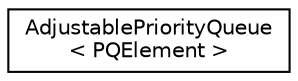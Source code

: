 digraph "Graphical Class Hierarchy"
{
 // LATEX_PDF_SIZE
  edge [fontname="Helvetica",fontsize="10",labelfontname="Helvetica",labelfontsize="10"];
  node [fontname="Helvetica",fontsize="10",shape=record];
  rankdir="LR";
  Node0 [label="AdjustablePriorityQueue\l\< PQElement \>",height=0.2,width=0.4,color="black", fillcolor="white", style="filled",URL="$class_adjustable_priority_queue.html",tooltip=" "];
}
